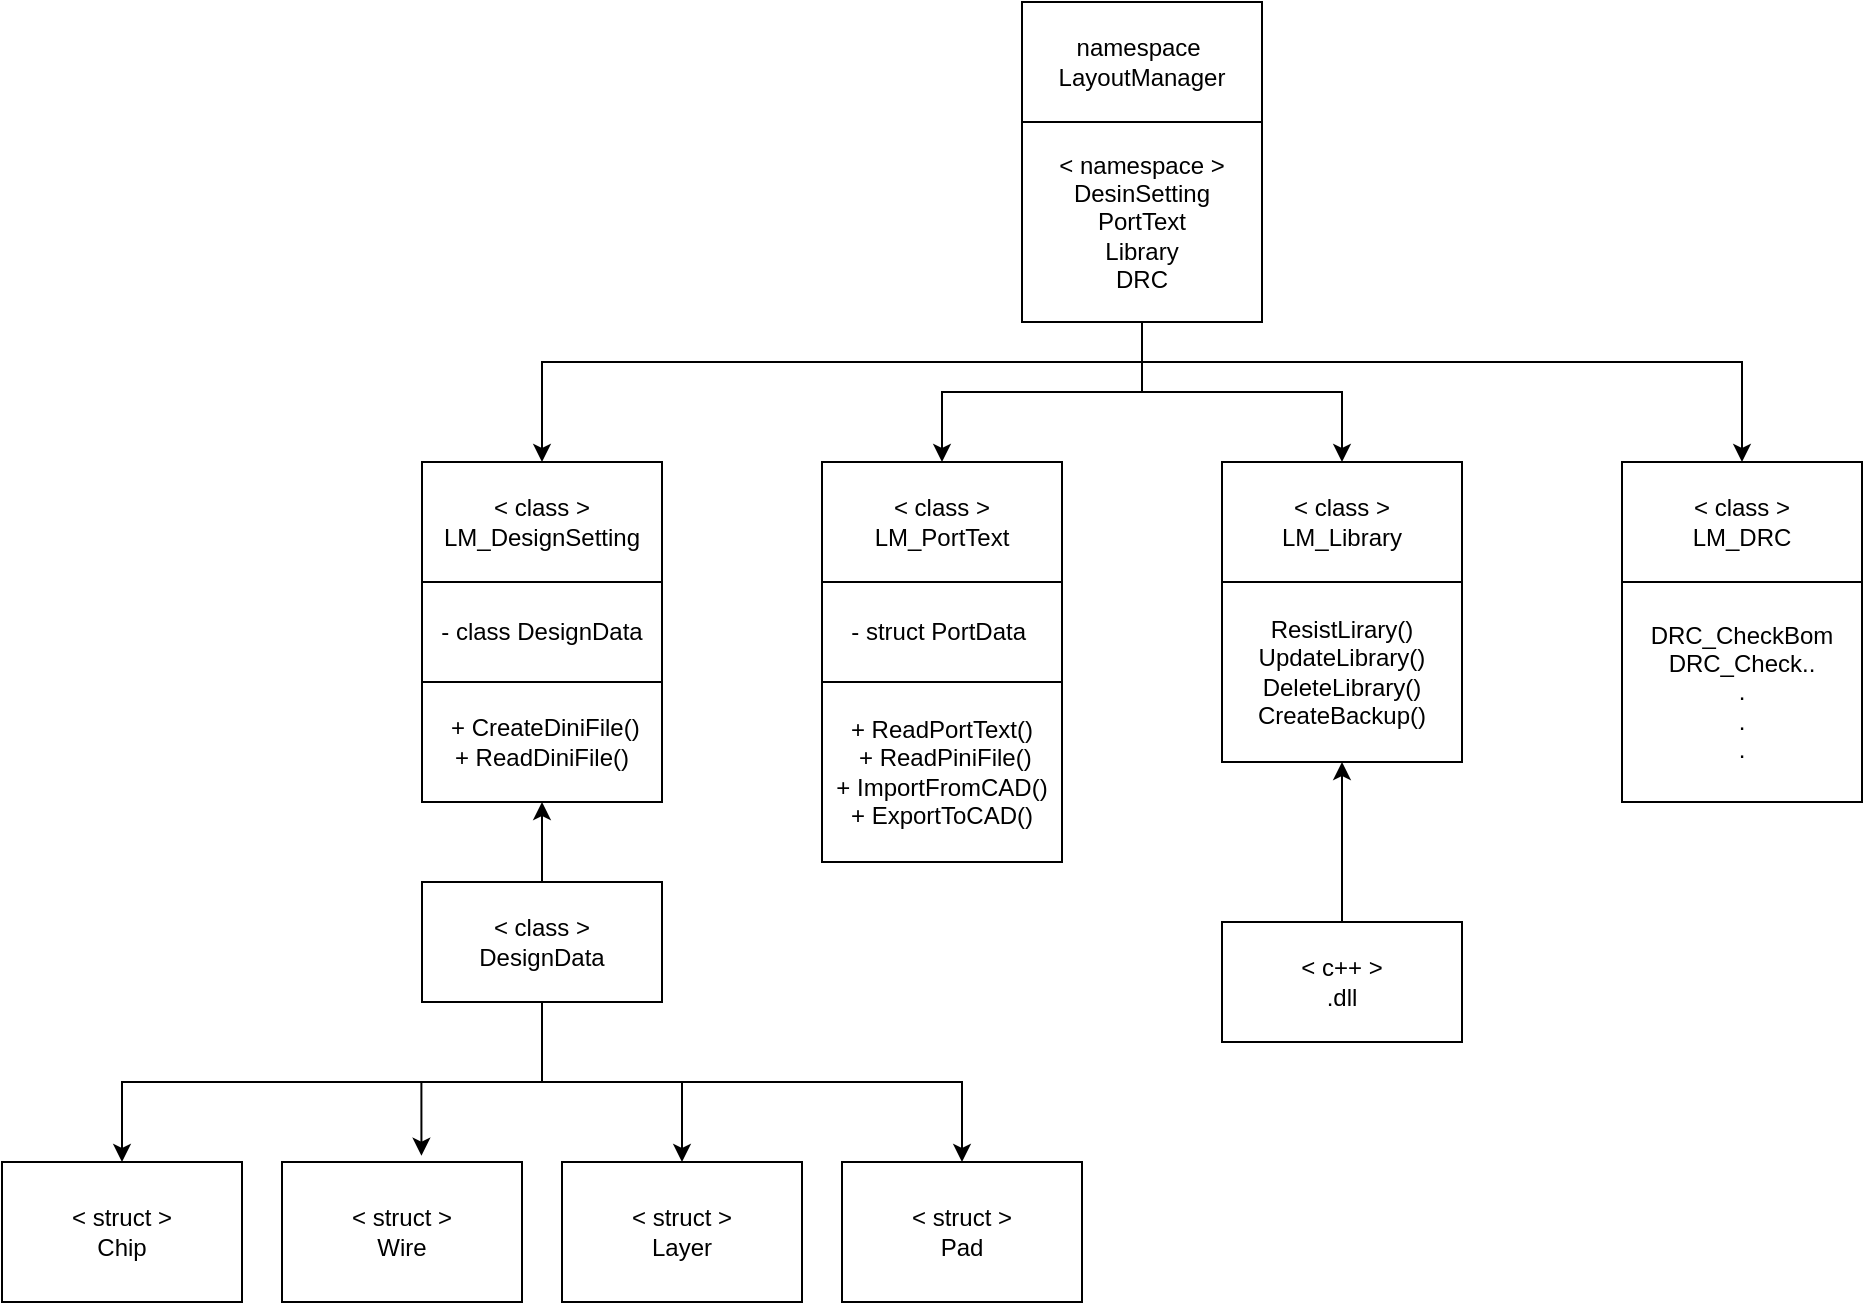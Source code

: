 <mxfile version="20.8.16" type="github"><diagram name="ページ1" id="uw2IV64ag2YVH6CRgAxx"><mxGraphModel dx="1687" dy="889" grid="1" gridSize="10" guides="1" tooltips="1" connect="1" arrows="1" fold="1" page="1" pageScale="1" pageWidth="1169" pageHeight="827" math="0" shadow="0"><root><mxCell id="0"/><mxCell id="1" parent="0"/><mxCell id="qPcaG2clazkTzMnNs_vK-11" style="edgeStyle=orthogonalEdgeStyle;rounded=0;orthogonalLoop=1;jettySize=auto;html=1;exitX=0.5;exitY=1;exitDx=0;exitDy=0;entryX=0.5;entryY=0;entryDx=0;entryDy=0;" edge="1" parent="1" source="qPcaG2clazkTzMnNs_vK-4" target="qPcaG2clazkTzMnNs_vK-6"><mxGeometry relative="1" as="geometry"><Array as="points"><mxPoint x="585" y="300"/><mxPoint x="285" y="300"/></Array></mxGeometry></mxCell><mxCell id="qPcaG2clazkTzMnNs_vK-12" style="edgeStyle=orthogonalEdgeStyle;rounded=0;orthogonalLoop=1;jettySize=auto;html=1;exitX=0.5;exitY=1;exitDx=0;exitDy=0;" edge="1" parent="1" source="qPcaG2clazkTzMnNs_vK-4" target="qPcaG2clazkTzMnNs_vK-7"><mxGeometry relative="1" as="geometry"/></mxCell><mxCell id="qPcaG2clazkTzMnNs_vK-13" style="edgeStyle=orthogonalEdgeStyle;rounded=0;orthogonalLoop=1;jettySize=auto;html=1;exitX=0.5;exitY=1;exitDx=0;exitDy=0;" edge="1" parent="1" source="qPcaG2clazkTzMnNs_vK-4" target="qPcaG2clazkTzMnNs_vK-9"><mxGeometry relative="1" as="geometry"/></mxCell><mxCell id="qPcaG2clazkTzMnNs_vK-14" style="edgeStyle=orthogonalEdgeStyle;rounded=0;orthogonalLoop=1;jettySize=auto;html=1;exitX=0.5;exitY=1;exitDx=0;exitDy=0;" edge="1" parent="1" source="qPcaG2clazkTzMnNs_vK-4" target="qPcaG2clazkTzMnNs_vK-10"><mxGeometry relative="1" as="geometry"><Array as="points"><mxPoint x="585" y="300"/><mxPoint x="885" y="300"/></Array></mxGeometry></mxCell><mxCell id="qPcaG2clazkTzMnNs_vK-4" value="&amp;lt; namespace &amp;gt;&lt;br&gt;DesinSetting&lt;br&gt;PortText&lt;br&gt;Library&lt;br&gt;DRC" style="rounded=0;whiteSpace=wrap;html=1;" vertex="1" parent="1"><mxGeometry x="525" y="180" width="120" height="100" as="geometry"/></mxCell><mxCell id="qPcaG2clazkTzMnNs_vK-6" value="&amp;lt; class &amp;gt;&lt;br&gt;LM_DesignSetting" style="rounded=0;whiteSpace=wrap;html=1;" vertex="1" parent="1"><mxGeometry x="225" y="350" width="120" height="60" as="geometry"/></mxCell><mxCell id="qPcaG2clazkTzMnNs_vK-7" value="&amp;lt; class &amp;gt;&lt;br&gt;LM_PortText" style="rounded=0;whiteSpace=wrap;html=1;" vertex="1" parent="1"><mxGeometry x="425" y="350" width="120" height="60" as="geometry"/></mxCell><mxCell id="qPcaG2clazkTzMnNs_vK-9" value="&amp;lt; class &amp;gt;&lt;br&gt;LM_Library" style="rounded=0;whiteSpace=wrap;html=1;" vertex="1" parent="1"><mxGeometry x="625" y="350" width="120" height="60" as="geometry"/></mxCell><mxCell id="qPcaG2clazkTzMnNs_vK-10" value="&amp;lt; class &amp;gt;&lt;br&gt;LM_DRC" style="rounded=0;whiteSpace=wrap;html=1;" vertex="1" parent="1"><mxGeometry x="825" y="350" width="120" height="60" as="geometry"/></mxCell><mxCell id="qPcaG2clazkTzMnNs_vK-15" value="- struct PortData&amp;nbsp;" style="rounded=0;whiteSpace=wrap;html=1;" vertex="1" parent="1"><mxGeometry x="425" y="410" width="120" height="50" as="geometry"/></mxCell><mxCell id="qPcaG2clazkTzMnNs_vK-16" value="- class DesignData" style="rounded=0;whiteSpace=wrap;html=1;" vertex="1" parent="1"><mxGeometry x="225" y="410" width="120" height="50" as="geometry"/></mxCell><mxCell id="qPcaG2clazkTzMnNs_vK-17" value="ResistLirary()&lt;br&gt;UpdateLibrary()&lt;br&gt;DeleteLibrary()&lt;br&gt;CreateBackup()" style="rounded=0;whiteSpace=wrap;html=1;" vertex="1" parent="1"><mxGeometry x="625" y="410" width="120" height="90" as="geometry"/></mxCell><mxCell id="qPcaG2clazkTzMnNs_vK-19" value="DRC_CheckBom&lt;br&gt;DRC_Check..&lt;br&gt;.&lt;br&gt;.&lt;br&gt;." style="rounded=0;whiteSpace=wrap;html=1;" vertex="1" parent="1"><mxGeometry x="825" y="410" width="120" height="110" as="geometry"/></mxCell><mxCell id="qPcaG2clazkTzMnNs_vK-20" value="namespace&amp;nbsp;&lt;br&gt;LayoutManager" style="rounded=0;whiteSpace=wrap;html=1;" vertex="1" parent="1"><mxGeometry x="525" y="120" width="120" height="60" as="geometry"/></mxCell><mxCell id="qPcaG2clazkTzMnNs_vK-23" value="&amp;nbsp;+ CreateDiniFile()&lt;br&gt;+ ReadDiniFile()" style="rounded=0;whiteSpace=wrap;html=1;" vertex="1" parent="1"><mxGeometry x="225" y="460" width="120" height="60" as="geometry"/></mxCell><mxCell id="qPcaG2clazkTzMnNs_vK-24" value="+ ReadPortText()&lt;br&gt;&amp;nbsp;+ ReadPiniFile()&lt;br&gt;+ ImportFromCAD()&lt;br&gt;+ ExportToCAD()&lt;br&gt;" style="rounded=0;whiteSpace=wrap;html=1;" vertex="1" parent="1"><mxGeometry x="425" y="460" width="120" height="90" as="geometry"/></mxCell><mxCell id="qPcaG2clazkTzMnNs_vK-30" value="" style="edgeStyle=orthogonalEdgeStyle;rounded=0;orthogonalLoop=1;jettySize=auto;html=1;" edge="1" parent="1" source="qPcaG2clazkTzMnNs_vK-25" target="qPcaG2clazkTzMnNs_vK-28"><mxGeometry relative="1" as="geometry"/></mxCell><mxCell id="qPcaG2clazkTzMnNs_vK-31" style="edgeStyle=orthogonalEdgeStyle;rounded=0;orthogonalLoop=1;jettySize=auto;html=1;exitX=0.5;exitY=1;exitDx=0;exitDy=0;entryX=0.581;entryY=-0.045;entryDx=0;entryDy=0;entryPerimeter=0;" edge="1" parent="1" source="qPcaG2clazkTzMnNs_vK-25" target="qPcaG2clazkTzMnNs_vK-27"><mxGeometry relative="1" as="geometry"/></mxCell><mxCell id="qPcaG2clazkTzMnNs_vK-32" style="edgeStyle=orthogonalEdgeStyle;rounded=0;orthogonalLoop=1;jettySize=auto;html=1;exitX=0.5;exitY=1;exitDx=0;exitDy=0;entryX=0.5;entryY=0;entryDx=0;entryDy=0;" edge="1" parent="1" source="qPcaG2clazkTzMnNs_vK-25" target="qPcaG2clazkTzMnNs_vK-26"><mxGeometry relative="1" as="geometry"/></mxCell><mxCell id="qPcaG2clazkTzMnNs_vK-33" style="edgeStyle=orthogonalEdgeStyle;rounded=0;orthogonalLoop=1;jettySize=auto;html=1;exitX=0.5;exitY=1;exitDx=0;exitDy=0;entryX=0.5;entryY=0;entryDx=0;entryDy=0;" edge="1" parent="1" source="qPcaG2clazkTzMnNs_vK-25" target="qPcaG2clazkTzMnNs_vK-29"><mxGeometry relative="1" as="geometry"/></mxCell><mxCell id="qPcaG2clazkTzMnNs_vK-34" value="" style="edgeStyle=orthogonalEdgeStyle;rounded=0;orthogonalLoop=1;jettySize=auto;html=1;" edge="1" parent="1" source="qPcaG2clazkTzMnNs_vK-25" target="qPcaG2clazkTzMnNs_vK-23"><mxGeometry relative="1" as="geometry"/></mxCell><mxCell id="qPcaG2clazkTzMnNs_vK-25" value="&amp;lt; class &amp;gt;&lt;br&gt;DesignData" style="rounded=0;whiteSpace=wrap;html=1;" vertex="1" parent="1"><mxGeometry x="225" y="560" width="120" height="60" as="geometry"/></mxCell><mxCell id="qPcaG2clazkTzMnNs_vK-26" value="&amp;lt; struct &amp;gt;&lt;br&gt;Chip" style="rounded=0;whiteSpace=wrap;html=1;" vertex="1" parent="1"><mxGeometry x="15" y="700" width="120" height="70" as="geometry"/></mxCell><mxCell id="qPcaG2clazkTzMnNs_vK-27" value="&amp;lt; struct &amp;gt;&lt;br style=&quot;border-color: var(--border-color);&quot;&gt;Wire" style="rounded=0;whiteSpace=wrap;html=1;" vertex="1" parent="1"><mxGeometry x="155" y="700" width="120" height="70" as="geometry"/></mxCell><mxCell id="qPcaG2clazkTzMnNs_vK-28" value="&amp;lt; struct &amp;gt;&lt;br style=&quot;border-color: var(--border-color);&quot;&gt;Layer" style="rounded=0;whiteSpace=wrap;html=1;" vertex="1" parent="1"><mxGeometry x="295" y="700" width="120" height="70" as="geometry"/></mxCell><mxCell id="qPcaG2clazkTzMnNs_vK-29" value="&amp;lt; struct &amp;gt;&lt;br style=&quot;border-color: var(--border-color);&quot;&gt;Pad" style="rounded=0;whiteSpace=wrap;html=1;" vertex="1" parent="1"><mxGeometry x="435" y="700" width="120" height="70" as="geometry"/></mxCell><mxCell id="qPcaG2clazkTzMnNs_vK-35" value="&amp;lt; c++ &amp;gt;&lt;br&gt;.dll" style="rounded=0;whiteSpace=wrap;html=1;" vertex="1" parent="1"><mxGeometry x="625" y="580" width="120" height="60" as="geometry"/></mxCell><mxCell id="qPcaG2clazkTzMnNs_vK-36" value="" style="endArrow=classic;html=1;rounded=0;exitX=0.5;exitY=0;exitDx=0;exitDy=0;entryX=0.5;entryY=1;entryDx=0;entryDy=0;" edge="1" parent="1" source="qPcaG2clazkTzMnNs_vK-35" target="qPcaG2clazkTzMnNs_vK-17"><mxGeometry width="50" height="50" relative="1" as="geometry"><mxPoint x="640" y="550" as="sourcePoint"/><mxPoint x="680" y="510" as="targetPoint"/></mxGeometry></mxCell></root></mxGraphModel></diagram></mxfile>